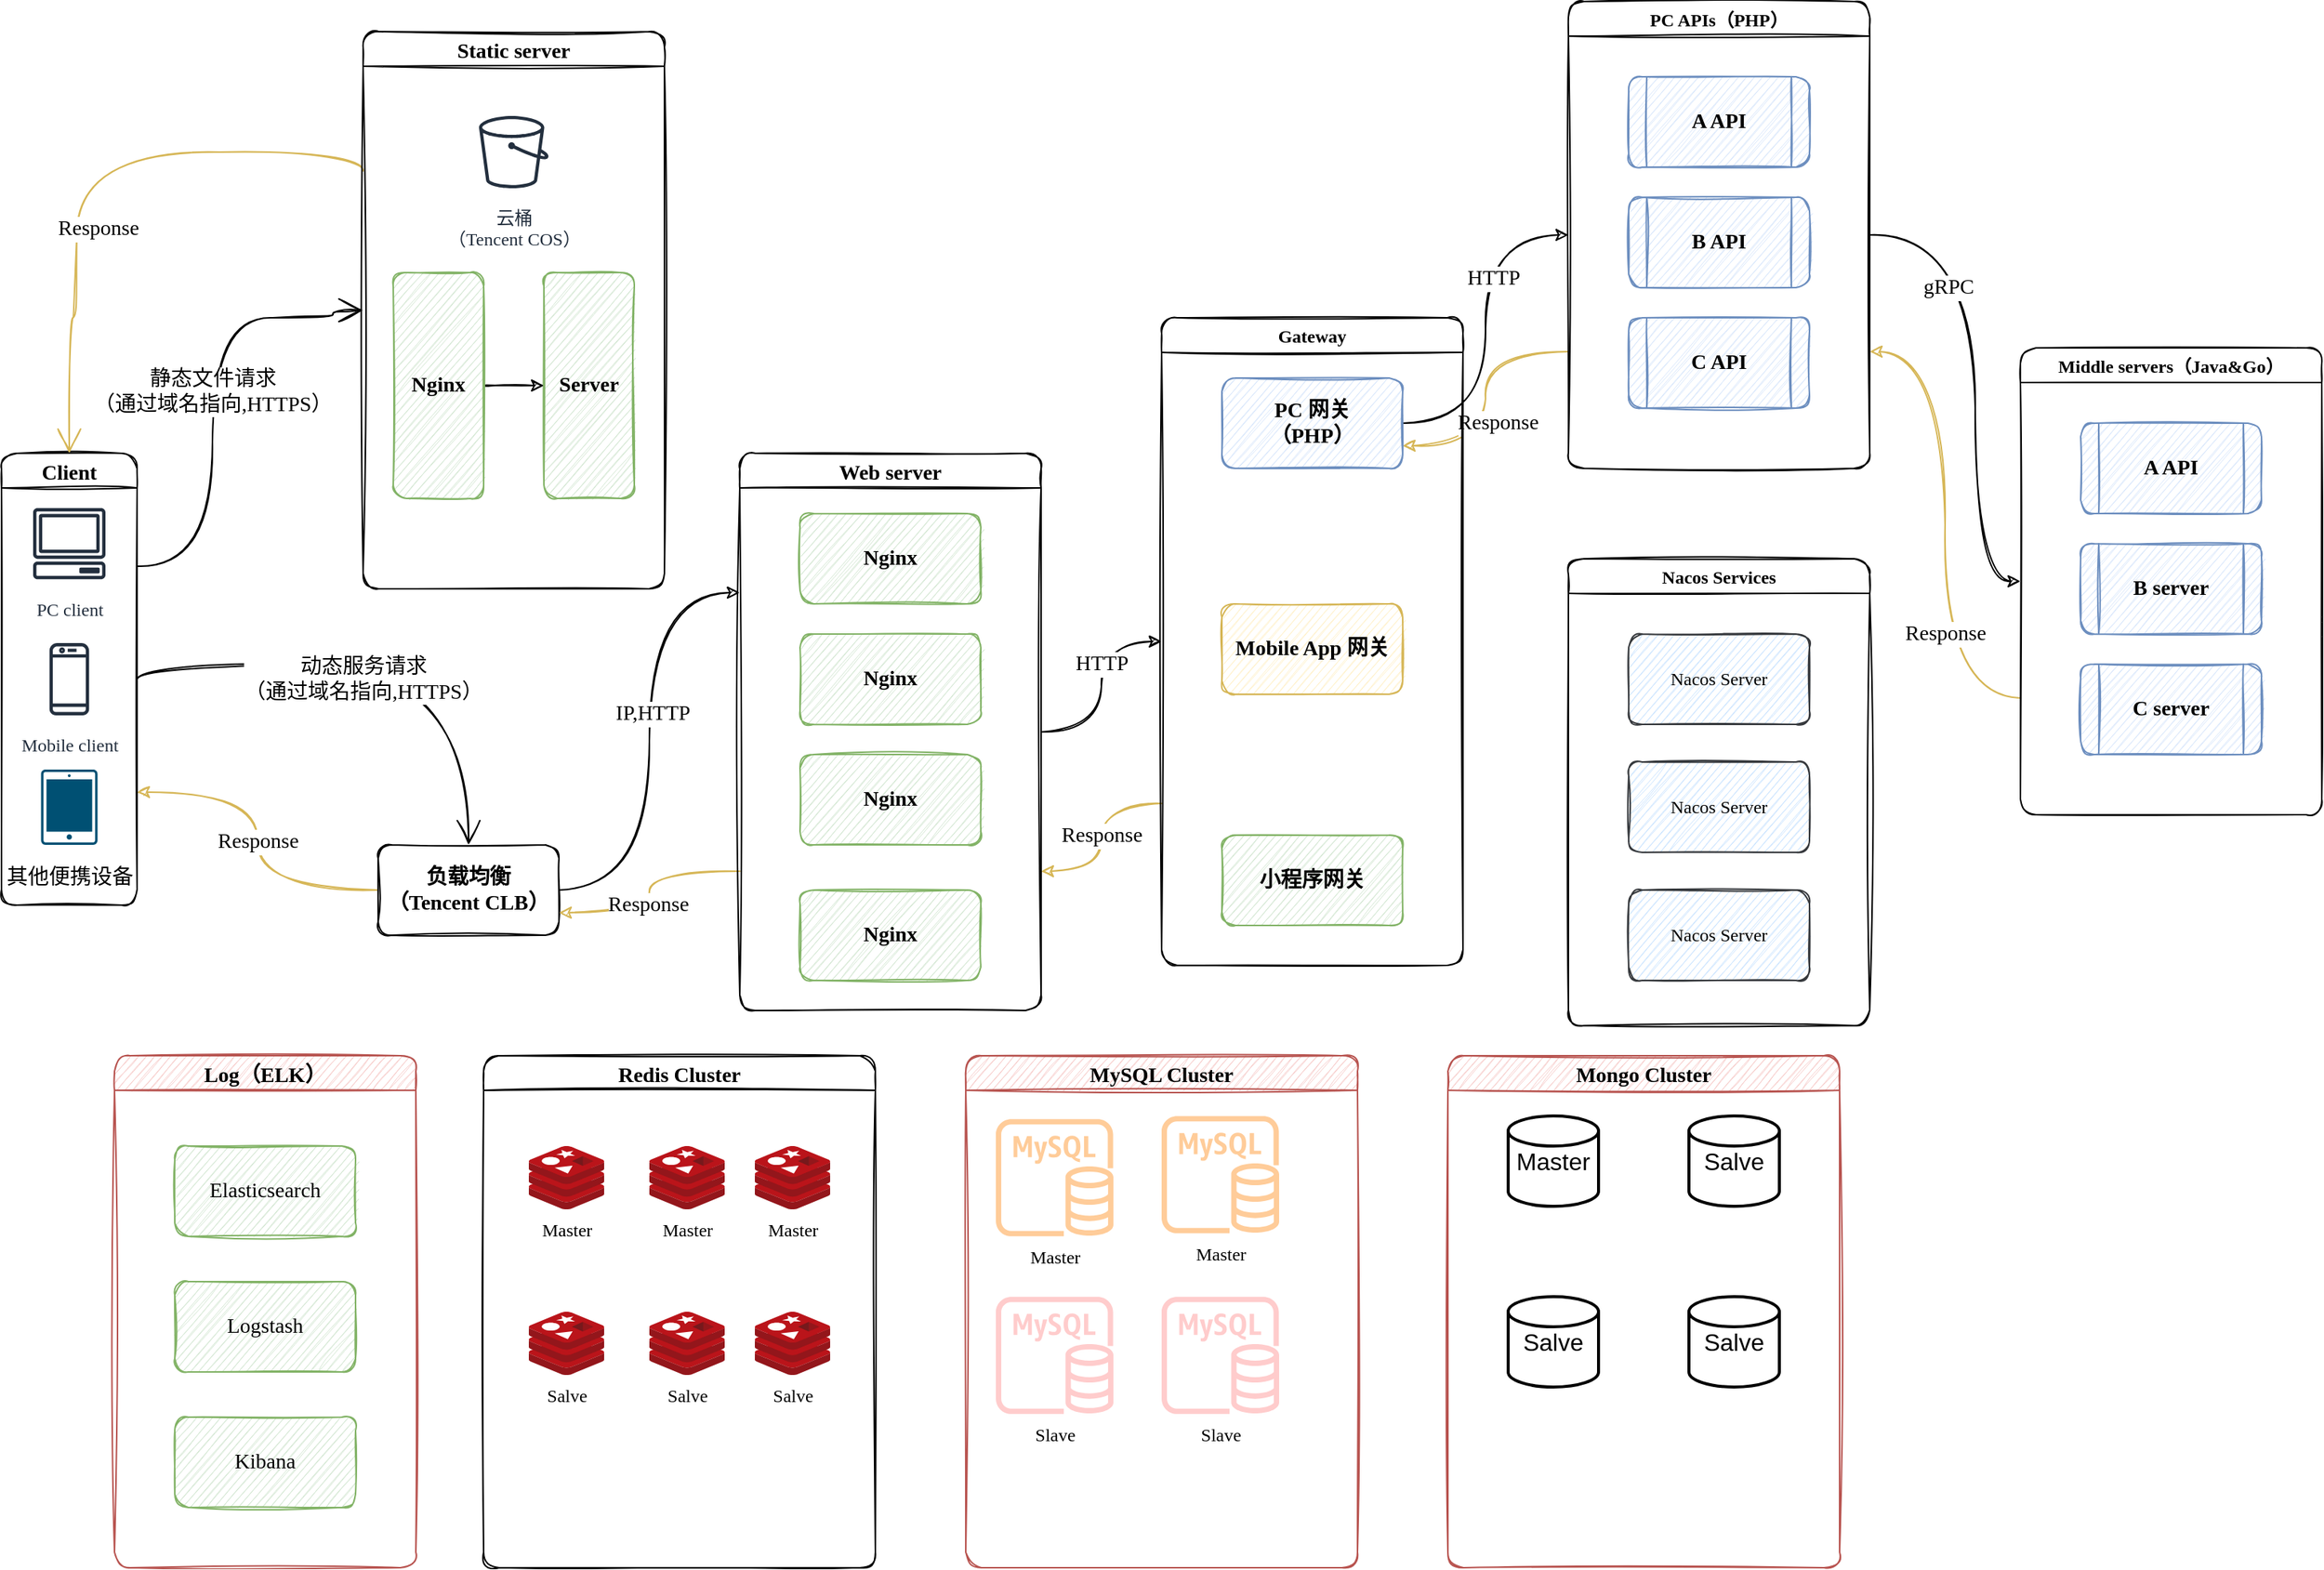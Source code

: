 <mxfile version="20.2.3" type="github">
  <diagram id="V48ThPlOWSSbvWHUWCuM" name="Page-1">
    <mxGraphModel dx="2009" dy="1147" grid="1" gridSize="10" guides="1" tooltips="1" connect="1" arrows="1" fold="1" page="1" pageScale="1" pageWidth="1654" pageHeight="1169" background="none" math="0" shadow="0">
      <root>
        <mxCell id="0" />
        <mxCell id="1" parent="0" />
        <mxCell id="Fm2oHoVELTGUY9FenmD1-29" style="edgeStyle=orthogonalEdgeStyle;curved=1;rounded=1;sketch=1;hachureGap=4;orthogonalLoop=1;jettySize=auto;html=1;exitX=1;exitY=0.25;exitDx=0;exitDy=0;fontFamily=Comic Sans MS;fontSize=14;endArrow=open;startSize=14;endSize=14;sourcePerimeterSpacing=8;targetPerimeterSpacing=8;entryX=0;entryY=0.5;entryDx=0;entryDy=0;" parent="1" source="Fm2oHoVELTGUY9FenmD1-26" target="sj_wa-iwkpLgligqgPmU-24" edge="1">
          <mxGeometry relative="1" as="geometry">
            <Array as="points">
              <mxPoint x="180" y="395" />
              <mxPoint x="180" y="230" />
              <mxPoint x="260" y="230" />
              <mxPoint x="260" y="225" />
            </Array>
          </mxGeometry>
        </mxCell>
        <mxCell id="Fm2oHoVELTGUY9FenmD1-30" value="&lt;div&gt;静态文件请求&lt;/div&gt;&lt;div&gt;（通过域名指向,HTTPS）&lt;/div&gt;" style="edgeLabel;html=1;align=center;verticalAlign=middle;resizable=0;points=[];fontSize=14;fontFamily=Comic Sans MS;" parent="Fm2oHoVELTGUY9FenmD1-29" vertex="1" connectable="0">
          <mxGeometry x="0.084" y="1" relative="1" as="geometry">
            <mxPoint x="1" y="7" as="offset" />
          </mxGeometry>
        </mxCell>
        <mxCell id="Fm2oHoVELTGUY9FenmD1-32" value="" style="edgeStyle=orthogonalEdgeStyle;curved=1;rounded=1;sketch=1;hachureGap=4;orthogonalLoop=1;jettySize=auto;html=1;fontFamily=Comic Sans MS;fontSize=14;endArrow=open;startSize=14;endSize=14;sourcePerimeterSpacing=8;targetPerimeterSpacing=8;entryX=0.5;entryY=0;entryDx=0;entryDy=0;exitX=1;exitY=0.5;exitDx=0;exitDy=0;" parent="1" source="Fm2oHoVELTGUY9FenmD1-26" target="Fm2oHoVELTGUY9FenmD1-31" edge="1">
          <mxGeometry relative="1" as="geometry">
            <Array as="points">
              <mxPoint x="130" y="460" />
              <mxPoint x="350" y="460" />
            </Array>
          </mxGeometry>
        </mxCell>
        <mxCell id="Fm2oHoVELTGUY9FenmD1-33" value="&lt;div&gt;动态服务请求&lt;/div&gt;&lt;div&gt;（通过域名指向,HTTPS）&lt;/div&gt;" style="edgeLabel;html=1;align=center;verticalAlign=middle;resizable=0;points=[];fontSize=14;fontFamily=Comic Sans MS;" parent="Fm2oHoVELTGUY9FenmD1-32" vertex="1" connectable="0">
          <mxGeometry x="-0.263" y="-3" relative="1" as="geometry">
            <mxPoint x="31" y="7" as="offset" />
          </mxGeometry>
        </mxCell>
        <mxCell id="Fm2oHoVELTGUY9FenmD1-26" value="Client" style="swimlane;rounded=1;shadow=0;glass=0;sketch=1;hachureGap=4;fontFamily=Comic Sans MS;fontSize=14;" parent="1" vertex="1">
          <mxGeometry x="40" y="320" width="90" height="300" as="geometry" />
        </mxCell>
        <mxCell id="Fm2oHoVELTGUY9FenmD1-23" value="&lt;div&gt;PC client&lt;/div&gt;" style="sketch=0;outlineConnect=0;fontColor=#232F3E;gradientColor=none;strokeColor=#232F3E;fillColor=#ffffff;dashed=0;verticalLabelPosition=bottom;verticalAlign=top;align=center;html=1;fontSize=12;fontStyle=0;aspect=fixed;shape=mxgraph.aws4.resourceIcon;resIcon=mxgraph.aws4.client;rounded=1;shadow=0;glass=0;hachureGap=4;fontFamily=Comic Sans MS;" parent="Fm2oHoVELTGUY9FenmD1-26" vertex="1">
          <mxGeometry x="15" y="30" width="60" height="60" as="geometry" />
        </mxCell>
        <mxCell id="Fm2oHoVELTGUY9FenmD1-24" value="Mobile client" style="sketch=0;outlineConnect=0;fontColor=#232F3E;gradientColor=none;strokeColor=#232F3E;fillColor=#ffffff;dashed=0;verticalLabelPosition=bottom;verticalAlign=top;align=center;html=1;fontSize=12;fontStyle=0;aspect=fixed;shape=mxgraph.aws4.resourceIcon;resIcon=mxgraph.aws4.mobile_client;rounded=1;shadow=0;glass=0;hachureGap=4;fontFamily=Comic Sans MS;" parent="Fm2oHoVELTGUY9FenmD1-26" vertex="1">
          <mxGeometry x="15" y="120" width="60" height="60" as="geometry" />
        </mxCell>
        <mxCell id="Fm2oHoVELTGUY9FenmD1-25" value="&lt;font style=&quot;font-size: 14px;&quot;&gt;其他&lt;/font&gt;&lt;font style=&quot;font-size: 14px;&quot;&gt;便携设备&lt;br&gt;&lt;/font&gt;" style="sketch=0;points=[[0.015,0.015,0],[0.985,0.015,0],[0.985,0.985,0],[0.015,0.985,0],[0.25,0,0],[0.5,0,0],[0.75,0,0],[1,0.25,0],[1,0.5,0],[1,0.75,0],[0.75,1,0],[0.5,1,0],[0.25,1,0],[0,0.75,0],[0,0.5,0],[0,0.25,0]];verticalLabelPosition=bottom;html=1;verticalAlign=top;aspect=fixed;align=center;pointerEvents=1;shape=mxgraph.cisco19.handheld;fillColor=#005073;strokeColor=none;rounded=1;shadow=0;glass=0;hachureGap=4;fontFamily=Comic Sans MS;fontSize=20;" parent="Fm2oHoVELTGUY9FenmD1-26" vertex="1">
          <mxGeometry x="26.25" y="210" width="37.5" height="50" as="geometry" />
        </mxCell>
        <mxCell id="MozJe28bIYpgg7qtjDLB-13" style="edgeStyle=orthogonalEdgeStyle;curved=1;rounded=1;sketch=1;hachureGap=4;orthogonalLoop=1;jettySize=auto;html=1;fontFamily=Comic Sans MS;fontSize=14;endArrow=open;startSize=14;endSize=14;sourcePerimeterSpacing=8;targetPerimeterSpacing=8;fillColor=#fff2cc;strokeColor=#d6b656;entryX=0.5;entryY=0;entryDx=0;entryDy=0;exitX=0;exitY=0.25;exitDx=0;exitDy=0;" parent="1" source="sj_wa-iwkpLgligqgPmU-24" target="Fm2oHoVELTGUY9FenmD1-26" edge="1">
          <mxGeometry relative="1" as="geometry">
            <mxPoint x="300" y="90" as="sourcePoint" />
            <mxPoint x="150" y="160" as="targetPoint" />
            <Array as="points">
              <mxPoint x="280" y="120" />
              <mxPoint x="90" y="120" />
              <mxPoint x="90" y="230" />
              <mxPoint x="85" y="230" />
            </Array>
          </mxGeometry>
        </mxCell>
        <mxCell id="MozJe28bIYpgg7qtjDLB-15" value="Response" style="edgeLabel;html=1;align=center;verticalAlign=middle;resizable=0;points=[];fontSize=14;fontFamily=Comic Sans MS;" parent="MozJe28bIYpgg7qtjDLB-13" vertex="1" connectable="0">
          <mxGeometry x="0.151" y="-12" relative="1" as="geometry">
            <mxPoint x="26" y="19" as="offset" />
          </mxGeometry>
        </mxCell>
        <mxCell id="sj_wa-iwkpLgligqgPmU-9" style="edgeStyle=orthogonalEdgeStyle;curved=1;sketch=1;orthogonalLoop=1;jettySize=auto;html=1;exitX=1;exitY=0.5;exitDx=0;exitDy=0;entryX=0;entryY=0.25;entryDx=0;entryDy=0;fontFamily=Comic Sans MS;" parent="1" source="Fm2oHoVELTGUY9FenmD1-31" target="sj_wa-iwkpLgligqgPmU-12" edge="1">
          <mxGeometry relative="1" as="geometry" />
        </mxCell>
        <mxCell id="sj_wa-iwkpLgligqgPmU-11" value="IP,HTTP" style="edgeLabel;html=1;align=center;verticalAlign=middle;resizable=0;points=[];fontSize=14;fontFamily=Comic Sans MS;" parent="sj_wa-iwkpLgligqgPmU-9" vertex="1" connectable="0">
          <mxGeometry x="0.116" y="-2" relative="1" as="geometry">
            <mxPoint as="offset" />
          </mxGeometry>
        </mxCell>
        <mxCell id="sj_wa-iwkpLgligqgPmU-39" value="Response" style="edgeStyle=orthogonalEdgeStyle;curved=1;sketch=1;orthogonalLoop=1;jettySize=auto;html=1;exitX=0;exitY=0.5;exitDx=0;exitDy=0;entryX=1;entryY=0.75;entryDx=0;entryDy=0;fontFamily=Comic Sans MS;fontSize=14;fillColor=#fff2cc;strokeColor=#d6b656;" parent="1" source="Fm2oHoVELTGUY9FenmD1-31" target="Fm2oHoVELTGUY9FenmD1-26" edge="1">
          <mxGeometry relative="1" as="geometry" />
        </mxCell>
        <mxCell id="Fm2oHoVELTGUY9FenmD1-31" value="&lt;div&gt;负载均衡&lt;/div&gt;&lt;div&gt;（Tencent CLB）&lt;/div&gt;" style="whiteSpace=wrap;html=1;fontSize=14;fontFamily=Comic Sans MS;fontStyle=1;startSize=23;rounded=1;shadow=0;glass=0;sketch=1;hachureGap=4;" parent="1" vertex="1">
          <mxGeometry x="290" y="580" width="120" height="60" as="geometry" />
        </mxCell>
        <mxCell id="sj_wa-iwkpLgligqgPmU-4" style="edgeStyle=orthogonalEdgeStyle;orthogonalLoop=1;jettySize=auto;html=1;entryX=0;entryY=0.5;entryDx=0;entryDy=0;fontFamily=Comic Sans MS;sketch=1;curved=1;" parent="1" source="Fm2oHoVELTGUY9FenmD1-39" target="sj_wa-iwkpLgligqgPmU-1" edge="1">
          <mxGeometry relative="1" as="geometry" />
        </mxCell>
        <mxCell id="sj_wa-iwkpLgligqgPmU-33" value="HTTP" style="edgeLabel;html=1;align=center;verticalAlign=middle;resizable=0;points=[];fontSize=14;fontFamily=Comic Sans MS;" parent="sj_wa-iwkpLgligqgPmU-4" vertex="1" connectable="0">
          <mxGeometry x="0.287" y="-5" relative="1" as="geometry">
            <mxPoint as="offset" />
          </mxGeometry>
        </mxCell>
        <mxCell id="sj_wa-iwkpLgligqgPmU-29" style="edgeStyle=orthogonalEdgeStyle;curved=1;sketch=1;orthogonalLoop=1;jettySize=auto;html=1;exitX=1;exitY=0.5;exitDx=0;exitDy=0;entryX=0;entryY=0.5;entryDx=0;entryDy=0;fontFamily=Comic Sans MS;fontSize=14;" parent="1" source="sj_wa-iwkpLgligqgPmU-1" target="sj_wa-iwkpLgligqgPmU-20" edge="1">
          <mxGeometry relative="1" as="geometry">
            <Array as="points">
              <mxPoint x="1350" y="175" />
              <mxPoint x="1350" y="405" />
            </Array>
          </mxGeometry>
        </mxCell>
        <mxCell id="sj_wa-iwkpLgligqgPmU-32" value="gRPC" style="edgeLabel;html=1;align=center;verticalAlign=middle;resizable=0;points=[];fontSize=14;fontFamily=Comic Sans MS;" parent="sj_wa-iwkpLgligqgPmU-29" vertex="1" connectable="0">
          <mxGeometry x="-0.368" y="-18" relative="1" as="geometry">
            <mxPoint as="offset" />
          </mxGeometry>
        </mxCell>
        <mxCell id="sj_wa-iwkpLgligqgPmU-35" style="edgeStyle=orthogonalEdgeStyle;curved=1;sketch=1;orthogonalLoop=1;jettySize=auto;html=1;exitX=0;exitY=0.75;exitDx=0;exitDy=0;entryX=1;entryY=0.75;entryDx=0;entryDy=0;fontFamily=Comic Sans MS;fontSize=14;fillColor=#fff2cc;strokeColor=#d6b656;" parent="1" source="sj_wa-iwkpLgligqgPmU-1" target="Fm2oHoVELTGUY9FenmD1-39" edge="1">
          <mxGeometry relative="1" as="geometry" />
        </mxCell>
        <mxCell id="sj_wa-iwkpLgligqgPmU-36" value="Response" style="edgeLabel;html=1;align=center;verticalAlign=middle;resizable=0;points=[];fontSize=14;fontFamily=Comic Sans MS;" parent="sj_wa-iwkpLgligqgPmU-35" vertex="1" connectable="0">
          <mxGeometry x="-0.206" y="8" relative="1" as="geometry">
            <mxPoint y="34" as="offset" />
          </mxGeometry>
        </mxCell>
        <mxCell id="sj_wa-iwkpLgligqgPmU-1" value="PC APIs（PHP）" style="swimlane;swimlaneFillColor=none;sketch=1;fontFamily=Comic Sans MS;rounded=1;" parent="1" vertex="1">
          <mxGeometry x="1080" y="20" width="200" height="310" as="geometry" />
        </mxCell>
        <mxCell id="Fm2oHoVELTGUY9FenmD1-45" value="A API" style="shape=process;whiteSpace=wrap;html=1;backgroundOutline=1;fontSize=14;fontFamily=Comic Sans MS;fillColor=#dae8fc;strokeColor=#6c8ebf;fontStyle=1;startSize=23;rounded=1;shadow=0;glass=0;sketch=1;hachureGap=4;" parent="sj_wa-iwkpLgligqgPmU-1" vertex="1">
          <mxGeometry x="40" y="50" width="120" height="60" as="geometry" />
        </mxCell>
        <mxCell id="MozJe28bIYpgg7qtjDLB-4" value="B API" style="shape=process;whiteSpace=wrap;html=1;backgroundOutline=1;fontSize=14;fontFamily=Comic Sans MS;fillColor=#dae8fc;strokeColor=#6c8ebf;fontStyle=1;startSize=23;rounded=1;shadow=0;glass=0;sketch=1;hachureGap=4;" parent="sj_wa-iwkpLgligqgPmU-1" vertex="1">
          <mxGeometry x="40" y="130" width="120" height="60" as="geometry" />
        </mxCell>
        <mxCell id="MozJe28bIYpgg7qtjDLB-7" value="C API" style="shape=process;whiteSpace=wrap;html=1;backgroundOutline=1;fontSize=14;fontFamily=Comic Sans MS;fillColor=#dae8fc;strokeColor=#6c8ebf;fontStyle=1;startSize=23;rounded=1;shadow=0;glass=0;sketch=1;hachureGap=4;" parent="sj_wa-iwkpLgligqgPmU-1" vertex="1">
          <mxGeometry x="40" y="210" width="120" height="60" as="geometry" />
        </mxCell>
        <mxCell id="sj_wa-iwkpLgligqgPmU-37" style="edgeStyle=orthogonalEdgeStyle;curved=1;sketch=1;orthogonalLoop=1;jettySize=auto;html=1;exitX=0;exitY=0.75;exitDx=0;exitDy=0;entryX=1;entryY=0.75;entryDx=0;entryDy=0;fontFamily=Comic Sans MS;fontSize=14;fillColor=#fff2cc;strokeColor=#d6b656;" parent="1" source="sj_wa-iwkpLgligqgPmU-5" target="sj_wa-iwkpLgligqgPmU-12" edge="1">
          <mxGeometry relative="1" as="geometry" />
        </mxCell>
        <mxCell id="sj_wa-iwkpLgligqgPmU-38" value="Response" style="edgeLabel;html=1;align=center;verticalAlign=middle;resizable=0;points=[];fontSize=14;fontFamily=Comic Sans MS;" parent="sj_wa-iwkpLgligqgPmU-37" vertex="1" connectable="0">
          <mxGeometry x="-0.163" y="6" relative="1" as="geometry">
            <mxPoint x="-6" y="9" as="offset" />
          </mxGeometry>
        </mxCell>
        <mxCell id="sj_wa-iwkpLgligqgPmU-5" value="Gateway" style="swimlane;rounded=1;sketch=1;fontFamily=Comic Sans MS;" parent="1" vertex="1">
          <mxGeometry x="810" y="230" width="200" height="430" as="geometry" />
        </mxCell>
        <mxCell id="Fm2oHoVELTGUY9FenmD1-39" value="&lt;div&gt;PC 网关&lt;/div&gt;&lt;div&gt;（PHP）&lt;br&gt;&lt;/div&gt;" style="whiteSpace=wrap;html=1;fontSize=14;fontFamily=Comic Sans MS;fontStyle=1;startSize=23;rounded=1;shadow=0;glass=0;sketch=1;hachureGap=4;fillColor=#dae8fc;strokeColor=#6c8ebf;" parent="sj_wa-iwkpLgligqgPmU-5" vertex="1">
          <mxGeometry x="40" y="40" width="120" height="60" as="geometry" />
        </mxCell>
        <mxCell id="Fm2oHoVELTGUY9FenmD1-41" value="Mobile App 网关" style="whiteSpace=wrap;html=1;fontSize=14;fontFamily=Comic Sans MS;fontStyle=1;startSize=23;rounded=1;shadow=0;glass=0;sketch=1;hachureGap=4;fillColor=#fff2cc;strokeColor=#d6b656;" parent="sj_wa-iwkpLgligqgPmU-5" vertex="1">
          <mxGeometry x="40" y="190" width="120" height="60" as="geometry" />
        </mxCell>
        <mxCell id="Fm2oHoVELTGUY9FenmD1-43" value="小程序网关" style="whiteSpace=wrap;html=1;fontSize=14;fontFamily=Comic Sans MS;fontStyle=1;startSize=23;rounded=1;shadow=0;glass=0;sketch=1;hachureGap=4;fillColor=#d5e8d4;strokeColor=#82b366;" parent="sj_wa-iwkpLgligqgPmU-5" vertex="1">
          <mxGeometry x="40" y="343.5" width="120" height="60" as="geometry" />
        </mxCell>
        <mxCell id="sj_wa-iwkpLgligqgPmU-17" style="edgeStyle=orthogonalEdgeStyle;curved=1;sketch=1;orthogonalLoop=1;jettySize=auto;html=1;exitX=0;exitY=0.75;exitDx=0;exitDy=0;entryX=1;entryY=0.75;entryDx=0;entryDy=0;fontFamily=Comic Sans MS;fontSize=14;fillColor=#fff2cc;strokeColor=#d6b656;" parent="1" source="sj_wa-iwkpLgligqgPmU-12" target="Fm2oHoVELTGUY9FenmD1-31" edge="1">
          <mxGeometry relative="1" as="geometry" />
        </mxCell>
        <mxCell id="sj_wa-iwkpLgligqgPmU-18" value="Response" style="edgeLabel;html=1;align=center;verticalAlign=middle;resizable=0;points=[];fontSize=14;fontFamily=Comic Sans MS;" parent="sj_wa-iwkpLgligqgPmU-17" vertex="1" connectable="0">
          <mxGeometry x="0.113" y="-1" relative="1" as="geometry">
            <mxPoint as="offset" />
          </mxGeometry>
        </mxCell>
        <mxCell id="sj_wa-iwkpLgligqgPmU-19" value="" style="edgeStyle=orthogonalEdgeStyle;curved=1;sketch=1;orthogonalLoop=1;jettySize=auto;html=1;fontFamily=Comic Sans MS;fontSize=14;entryX=0;entryY=0.5;entryDx=0;entryDy=0;" parent="1" source="sj_wa-iwkpLgligqgPmU-12" target="sj_wa-iwkpLgligqgPmU-5" edge="1">
          <mxGeometry relative="1" as="geometry">
            <mxPoint x="740" y="270" as="targetPoint" />
          </mxGeometry>
        </mxCell>
        <mxCell id="sj_wa-iwkpLgligqgPmU-34" value="HTTP" style="edgeLabel;html=1;align=center;verticalAlign=middle;resizable=0;points=[];fontSize=14;fontFamily=Comic Sans MS;" parent="sj_wa-iwkpLgligqgPmU-19" vertex="1" connectable="0">
          <mxGeometry x="0.16" y="-5" relative="1" as="geometry">
            <mxPoint x="-5" y="-4" as="offset" />
          </mxGeometry>
        </mxCell>
        <mxCell id="sj_wa-iwkpLgligqgPmU-12" value="Web server" style="swimlane;rounded=1;sketch=1;fontFamily=Comic Sans MS;fontSize=14;" parent="1" vertex="1">
          <mxGeometry x="530" y="320" width="200" height="370" as="geometry" />
        </mxCell>
        <mxCell id="sj_wa-iwkpLgligqgPmU-13" value="Nginx" style="whiteSpace=wrap;html=1;fontSize=14;fontFamily=Comic Sans MS;fontStyle=1;startSize=23;rounded=1;shadow=0;glass=0;sketch=1;hachureGap=4;fillColor=#d5e8d4;strokeColor=#82b366;" parent="sj_wa-iwkpLgligqgPmU-12" vertex="1">
          <mxGeometry x="40" y="40" width="120" height="60" as="geometry" />
        </mxCell>
        <mxCell id="sj_wa-iwkpLgligqgPmU-14" value="Nginx" style="whiteSpace=wrap;html=1;fontSize=14;fontFamily=Comic Sans MS;fontStyle=1;startSize=23;rounded=1;shadow=0;glass=0;sketch=1;hachureGap=4;fillColor=#d5e8d4;strokeColor=#82b366;" parent="sj_wa-iwkpLgligqgPmU-12" vertex="1">
          <mxGeometry x="40" y="120" width="120" height="60" as="geometry" />
        </mxCell>
        <mxCell id="sj_wa-iwkpLgligqgPmU-15" value="Nginx" style="whiteSpace=wrap;html=1;fontSize=14;fontFamily=Comic Sans MS;fontStyle=1;startSize=23;rounded=1;shadow=0;glass=0;sketch=1;hachureGap=4;fillColor=#d5e8d4;strokeColor=#82b366;" parent="sj_wa-iwkpLgligqgPmU-12" vertex="1">
          <mxGeometry x="40" y="200" width="120" height="60" as="geometry" />
        </mxCell>
        <mxCell id="sj_wa-iwkpLgligqgPmU-16" value="Nginx" style="whiteSpace=wrap;html=1;fontSize=14;fontFamily=Comic Sans MS;fontStyle=1;startSize=23;rounded=1;shadow=0;glass=0;sketch=1;hachureGap=4;fillColor=#d5e8d4;strokeColor=#82b366;" parent="sj_wa-iwkpLgligqgPmU-12" vertex="1">
          <mxGeometry x="40" y="290" width="120" height="60" as="geometry" />
        </mxCell>
        <mxCell id="sj_wa-iwkpLgligqgPmU-30" style="edgeStyle=orthogonalEdgeStyle;curved=1;sketch=1;orthogonalLoop=1;jettySize=auto;html=1;exitX=0;exitY=0.75;exitDx=0;exitDy=0;entryX=1;entryY=0.75;entryDx=0;entryDy=0;fontFamily=Comic Sans MS;fontSize=14;fillColor=#fff2cc;strokeColor=#d6b656;" parent="1" source="sj_wa-iwkpLgligqgPmU-20" target="sj_wa-iwkpLgligqgPmU-1" edge="1">
          <mxGeometry relative="1" as="geometry" />
        </mxCell>
        <mxCell id="sj_wa-iwkpLgligqgPmU-31" value="Response" style="edgeLabel;html=1;align=center;verticalAlign=middle;resizable=0;points=[];fontSize=14;fontFamily=Comic Sans MS;" parent="sj_wa-iwkpLgligqgPmU-30" vertex="1" connectable="0">
          <mxGeometry x="0.387" y="8" relative="1" as="geometry">
            <mxPoint x="8" y="136" as="offset" />
          </mxGeometry>
        </mxCell>
        <mxCell id="sj_wa-iwkpLgligqgPmU-20" value="Middle servers（Java&amp;Go）" style="swimlane;swimlaneFillColor=none;sketch=1;fontFamily=Comic Sans MS;rounded=1;" parent="1" vertex="1">
          <mxGeometry x="1380" y="250" width="200" height="310" as="geometry" />
        </mxCell>
        <mxCell id="sj_wa-iwkpLgligqgPmU-21" value="A API" style="shape=process;whiteSpace=wrap;html=1;backgroundOutline=1;fontSize=14;fontFamily=Comic Sans MS;fillColor=#dae8fc;strokeColor=#6c8ebf;fontStyle=1;startSize=23;rounded=1;shadow=0;glass=0;sketch=1;hachureGap=4;" parent="sj_wa-iwkpLgligqgPmU-20" vertex="1">
          <mxGeometry x="40" y="50" width="120" height="60" as="geometry" />
        </mxCell>
        <mxCell id="sj_wa-iwkpLgligqgPmU-22" value="B server" style="shape=process;whiteSpace=wrap;html=1;backgroundOutline=1;fontSize=14;fontFamily=Comic Sans MS;fillColor=#dae8fc;strokeColor=#6c8ebf;fontStyle=1;startSize=23;rounded=1;shadow=0;glass=0;sketch=1;hachureGap=4;" parent="sj_wa-iwkpLgligqgPmU-20" vertex="1">
          <mxGeometry x="40" y="130" width="120" height="60" as="geometry" />
        </mxCell>
        <mxCell id="sj_wa-iwkpLgligqgPmU-23" value="C server" style="shape=process;whiteSpace=wrap;html=1;backgroundOutline=1;fontSize=14;fontFamily=Comic Sans MS;fillColor=#dae8fc;strokeColor=#6c8ebf;fontStyle=1;startSize=23;rounded=1;shadow=0;glass=0;sketch=1;hachureGap=4;" parent="sj_wa-iwkpLgligqgPmU-20" vertex="1">
          <mxGeometry x="40" y="210" width="120" height="60" as="geometry" />
        </mxCell>
        <mxCell id="sj_wa-iwkpLgligqgPmU-24" value="Static server" style="swimlane;rounded=1;sketch=1;fontFamily=Comic Sans MS;fontSize=14;" parent="1" vertex="1">
          <mxGeometry x="280" y="40" width="200" height="370" as="geometry" />
        </mxCell>
        <mxCell id="sj_wa-iwkpLgligqgPmU-27" value="Server" style="whiteSpace=wrap;html=1;fontSize=14;fontFamily=Comic Sans MS;fontStyle=1;startSize=23;rounded=1;shadow=0;glass=0;sketch=1;hachureGap=4;fillColor=#d5e8d4;strokeColor=#82b366;" parent="sj_wa-iwkpLgligqgPmU-24" vertex="1">
          <mxGeometry x="120" y="160" width="60" height="150" as="geometry" />
        </mxCell>
        <mxCell id="sj_wa-iwkpLgligqgPmU-40" value="" style="edgeStyle=orthogonalEdgeStyle;curved=1;sketch=1;orthogonalLoop=1;jettySize=auto;html=1;fontFamily=Comic Sans MS;fontSize=14;" parent="sj_wa-iwkpLgligqgPmU-24" source="sj_wa-iwkpLgligqgPmU-28" target="sj_wa-iwkpLgligqgPmU-27" edge="1">
          <mxGeometry relative="1" as="geometry" />
        </mxCell>
        <mxCell id="sj_wa-iwkpLgligqgPmU-28" value="Nginx" style="whiteSpace=wrap;html=1;fontSize=14;fontFamily=Comic Sans MS;fontStyle=1;startSize=23;rounded=1;shadow=0;glass=0;sketch=1;hachureGap=4;fillColor=#d5e8d4;strokeColor=#82b366;" parent="sj_wa-iwkpLgligqgPmU-24" vertex="1">
          <mxGeometry x="20" y="160" width="60" height="150" as="geometry" />
        </mxCell>
        <mxCell id="Fm2oHoVELTGUY9FenmD1-28" value="&lt;div&gt;云桶&lt;/div&gt;&lt;div&gt;（Tencent COS）&lt;/div&gt;" style="sketch=0;outlineConnect=0;fontColor=#232F3E;gradientColor=none;strokeColor=#232F3E;fillColor=#ffffff;dashed=0;verticalLabelPosition=bottom;verticalAlign=top;align=center;html=1;fontSize=12;fontStyle=0;aspect=fixed;shape=mxgraph.aws4.resourceIcon;resIcon=mxgraph.aws4.bucket;rounded=1;shadow=0;glass=0;hachureGap=4;fontFamily=Comic Sans MS;" parent="sj_wa-iwkpLgligqgPmU-24" vertex="1">
          <mxGeometry x="70" y="50" width="60" height="60" as="geometry" />
        </mxCell>
        <mxCell id="sj_wa-iwkpLgligqgPmU-41" value="Log（ELK）" style="swimlane;rounded=1;sketch=1;fontFamily=Comic Sans MS;fontSize=14;fillColor=#f8cecc;strokeColor=#b85450;" parent="1" vertex="1">
          <mxGeometry x="115" y="720" width="200" height="340" as="geometry" />
        </mxCell>
        <mxCell id="sj_wa-iwkpLgligqgPmU-44" value="Kibana" style="whiteSpace=wrap;html=1;rounded=1;sketch=1;fontFamily=Comic Sans MS;fontSize=14;fillColor=#d5e8d4;strokeColor=#82b366;" parent="sj_wa-iwkpLgligqgPmU-41" vertex="1">
          <mxGeometry x="40" y="240" width="120" height="60" as="geometry" />
        </mxCell>
        <mxCell id="sj_wa-iwkpLgligqgPmU-42" value="Elasticsearch" style="whiteSpace=wrap;html=1;rounded=1;sketch=1;fontFamily=Comic Sans MS;fontSize=14;fillColor=#d5e8d4;strokeColor=#82b366;" parent="sj_wa-iwkpLgligqgPmU-41" vertex="1">
          <mxGeometry x="40" y="60" width="120" height="60" as="geometry" />
        </mxCell>
        <mxCell id="sj_wa-iwkpLgligqgPmU-43" value="Logstash" style="whiteSpace=wrap;html=1;rounded=1;sketch=1;fontFamily=Comic Sans MS;fontSize=14;fillColor=#d5e8d4;strokeColor=#82b366;" parent="sj_wa-iwkpLgligqgPmU-41" vertex="1">
          <mxGeometry x="40" y="150" width="120" height="60" as="geometry" />
        </mxCell>
        <mxCell id="sj_wa-iwkpLgligqgPmU-45" value="Redis Cluster" style="swimlane;rounded=1;sketch=1;fontFamily=Comic Sans MS;fontSize=14;" parent="1" vertex="1">
          <mxGeometry x="360" y="720" width="260" height="340" as="geometry" />
        </mxCell>
        <mxCell id="sj_wa-iwkpLgligqgPmU-66" value="Master" style="sketch=0;aspect=fixed;html=1;points=[];align=center;image;fontSize=12;image=img/lib/mscae/Cache_Redis_Product.svg;rounded=1;fontFamily=Comic Sans MS;" parent="sj_wa-iwkpLgligqgPmU-45" vertex="1">
          <mxGeometry x="30" y="60" width="50" height="42" as="geometry" />
        </mxCell>
        <mxCell id="sj_wa-iwkpLgligqgPmU-68" value="Master" style="sketch=0;aspect=fixed;html=1;points=[];align=center;image;fontSize=12;image=img/lib/mscae/Cache_Redis_Product.svg;rounded=1;fontFamily=Comic Sans MS;" parent="sj_wa-iwkpLgligqgPmU-45" vertex="1">
          <mxGeometry x="110" y="60" width="50" height="42" as="geometry" />
        </mxCell>
        <mxCell id="sj_wa-iwkpLgligqgPmU-67" value="Master" style="sketch=0;aspect=fixed;html=1;points=[];align=center;image;fontSize=12;image=img/lib/mscae/Cache_Redis_Product.svg;rounded=1;fontFamily=Comic Sans MS;" parent="sj_wa-iwkpLgligqgPmU-45" vertex="1">
          <mxGeometry x="180" y="60" width="50" height="42" as="geometry" />
        </mxCell>
        <mxCell id="B11MGmIfHBg6Z5iWudmn-14" value="Salve" style="sketch=0;aspect=fixed;html=1;points=[];align=center;image;fontSize=12;image=img/lib/mscae/Cache_Redis_Product.svg;rounded=1;fontFamily=Comic Sans MS;" parent="sj_wa-iwkpLgligqgPmU-45" vertex="1">
          <mxGeometry x="110" y="170" width="50" height="42" as="geometry" />
        </mxCell>
        <mxCell id="B11MGmIfHBg6Z5iWudmn-15" value="Salve" style="sketch=0;aspect=fixed;html=1;points=[];align=center;image;fontSize=12;image=img/lib/mscae/Cache_Redis_Product.svg;rounded=1;fontFamily=Comic Sans MS;" parent="sj_wa-iwkpLgligqgPmU-45" vertex="1">
          <mxGeometry x="180" y="170" width="50" height="42" as="geometry" />
        </mxCell>
        <mxCell id="B11MGmIfHBg6Z5iWudmn-16" value="Salve" style="sketch=0;aspect=fixed;html=1;points=[];align=center;image;fontSize=12;image=img/lib/mscae/Cache_Redis_Product.svg;rounded=1;fontFamily=Comic Sans MS;" parent="sj_wa-iwkpLgligqgPmU-45" vertex="1">
          <mxGeometry x="30" y="170" width="50" height="42" as="geometry" />
        </mxCell>
        <mxCell id="sj_wa-iwkpLgligqgPmU-55" value="MySQL Cluster" style="swimlane;rounded=1;sketch=1;fontFamily=Comic Sans MS;fontSize=14;fillColor=#f8cecc;strokeColor=#b85450;" parent="1" vertex="1">
          <mxGeometry x="680" y="720" width="260" height="340" as="geometry" />
        </mxCell>
        <mxCell id="sj_wa-iwkpLgligqgPmU-70" value="Master" style="sketch=0;outlineConnect=0;fillColor=#ffcc99;strokeColor=#36393d;dashed=0;verticalLabelPosition=bottom;verticalAlign=top;align=center;html=1;fontSize=12;fontStyle=0;aspect=fixed;pointerEvents=1;shape=mxgraph.aws4.rds_mysql_instance;rounded=1;fontFamily=Comic Sans MS;" parent="sj_wa-iwkpLgligqgPmU-55" vertex="1">
          <mxGeometry x="20" y="42" width="78" height="78" as="geometry" />
        </mxCell>
        <mxCell id="sj_wa-iwkpLgligqgPmU-71" value="Master" style="sketch=0;outlineConnect=0;fillColor=#ffcc99;strokeColor=#36393d;dashed=0;verticalLabelPosition=bottom;verticalAlign=top;align=center;html=1;fontSize=12;fontStyle=0;aspect=fixed;pointerEvents=1;shape=mxgraph.aws4.rds_mysql_instance;rounded=1;fontFamily=Comic Sans MS;" parent="sj_wa-iwkpLgligqgPmU-55" vertex="1">
          <mxGeometry x="130" y="40" width="78" height="78" as="geometry" />
        </mxCell>
        <mxCell id="sj_wa-iwkpLgligqgPmU-72" value="Slave" style="sketch=0;outlineConnect=0;fillColor=#ffcccc;strokeColor=#36393d;dashed=0;verticalLabelPosition=bottom;verticalAlign=top;align=center;html=1;fontSize=12;fontStyle=0;aspect=fixed;pointerEvents=1;shape=mxgraph.aws4.rds_mysql_instance;rounded=1;fontFamily=Comic Sans MS;" parent="sj_wa-iwkpLgligqgPmU-55" vertex="1">
          <mxGeometry x="20" y="160" width="78" height="78" as="geometry" />
        </mxCell>
        <mxCell id="sj_wa-iwkpLgligqgPmU-73" value="Slave" style="sketch=0;outlineConnect=0;fillColor=#ffcccc;strokeColor=#36393d;dashed=0;verticalLabelPosition=bottom;verticalAlign=top;align=center;html=1;fontSize=12;fontStyle=0;aspect=fixed;pointerEvents=1;shape=mxgraph.aws4.rds_mysql_instance;rounded=1;fontFamily=Comic Sans MS;" parent="sj_wa-iwkpLgligqgPmU-55" vertex="1">
          <mxGeometry x="130" y="160" width="78" height="78" as="geometry" />
        </mxCell>
        <mxCell id="sj_wa-iwkpLgligqgPmU-62" value="Nacos Services" style="swimlane;swimlaneFillColor=none;sketch=1;fontFamily=Comic Sans MS;rounded=1;" parent="1" vertex="1">
          <mxGeometry x="1080" y="390" width="200" height="310" as="geometry" />
        </mxCell>
        <mxCell id="B11MGmIfHBg6Z5iWudmn-1" value="Nacos Server" style="whiteSpace=wrap;html=1;hachureGap=4;sketch=1;rounded=1;glass=0;fillColor=#cce5ff;strokeColor=#36393d;fontFamily=Comic Sans MS;" parent="sj_wa-iwkpLgligqgPmU-62" vertex="1">
          <mxGeometry x="40" y="50" width="120" height="60" as="geometry" />
        </mxCell>
        <mxCell id="B11MGmIfHBg6Z5iWudmn-8" value="Nacos Server" style="whiteSpace=wrap;html=1;hachureGap=4;sketch=1;rounded=1;glass=0;fillColor=#cce5ff;strokeColor=#36393d;fontFamily=Comic Sans MS;" parent="sj_wa-iwkpLgligqgPmU-62" vertex="1">
          <mxGeometry x="40" y="135" width="120" height="60" as="geometry" />
        </mxCell>
        <mxCell id="B11MGmIfHBg6Z5iWudmn-7" value="Nacos Server" style="whiteSpace=wrap;html=1;hachureGap=4;sketch=1;rounded=1;glass=0;fillColor=#cce5ff;strokeColor=#36393d;fontFamily=Comic Sans MS;" parent="sj_wa-iwkpLgligqgPmU-62" vertex="1">
          <mxGeometry x="40" y="220" width="120" height="60" as="geometry" />
        </mxCell>
        <mxCell id="B11MGmIfHBg6Z5iWudmn-2" value="Mongo Cluster" style="swimlane;rounded=1;sketch=1;fontFamily=Comic Sans MS;fontSize=14;fillColor=#f8cecc;strokeColor=#b85450;" parent="1" vertex="1">
          <mxGeometry x="1000" y="720" width="260" height="340" as="geometry" />
        </mxCell>
        <mxCell id="B11MGmIfHBg6Z5iWudmn-9" value="Master" style="strokeWidth=2;html=1;shape=mxgraph.flowchart.database;whiteSpace=wrap;hachureGap=4;fontSize=16;" parent="B11MGmIfHBg6Z5iWudmn-2" vertex="1">
          <mxGeometry x="40" y="40" width="60" height="60" as="geometry" />
        </mxCell>
        <mxCell id="B11MGmIfHBg6Z5iWudmn-11" value="Salve" style="strokeWidth=2;html=1;shape=mxgraph.flowchart.database;whiteSpace=wrap;hachureGap=4;fontSize=16;" parent="B11MGmIfHBg6Z5iWudmn-2" vertex="1">
          <mxGeometry x="40" y="160" width="60" height="60" as="geometry" />
        </mxCell>
        <mxCell id="B11MGmIfHBg6Z5iWudmn-10" value="Salve" style="strokeWidth=2;html=1;shape=mxgraph.flowchart.database;whiteSpace=wrap;hachureGap=4;fontSize=16;" parent="B11MGmIfHBg6Z5iWudmn-2" vertex="1">
          <mxGeometry x="160" y="40" width="60" height="60" as="geometry" />
        </mxCell>
        <mxCell id="B11MGmIfHBg6Z5iWudmn-12" value="Salve" style="strokeWidth=2;html=1;shape=mxgraph.flowchart.database;whiteSpace=wrap;hachureGap=4;fontSize=16;" parent="B11MGmIfHBg6Z5iWudmn-2" vertex="1">
          <mxGeometry x="160" y="160" width="60" height="60" as="geometry" />
        </mxCell>
      </root>
    </mxGraphModel>
  </diagram>
</mxfile>
